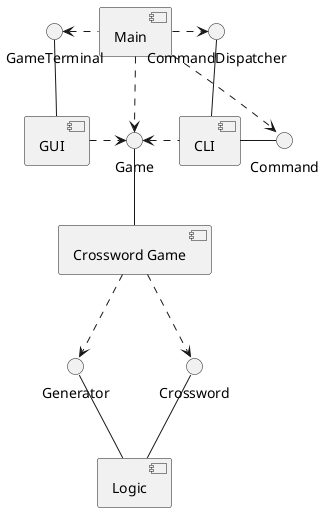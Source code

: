 @startuml

[Main] .down.> Game
[Main] .right.> Command
[Main] .right.> CommandDispatcher
[Main] .left.> GameTerminal

[CLI] -up- CommandDispatcher
[CLI] -right- Command

[CLI] .left.> Game

[GUI] -up- GameTerminal

[GUI] .right.> Game

[Crossword Game] -up- Game

[Crossword Game] .down.> Crossword
[Crossword Game] .down.> Generator

[Logic] -up- Crossword
[Logic] -up- Generator

@enduml
